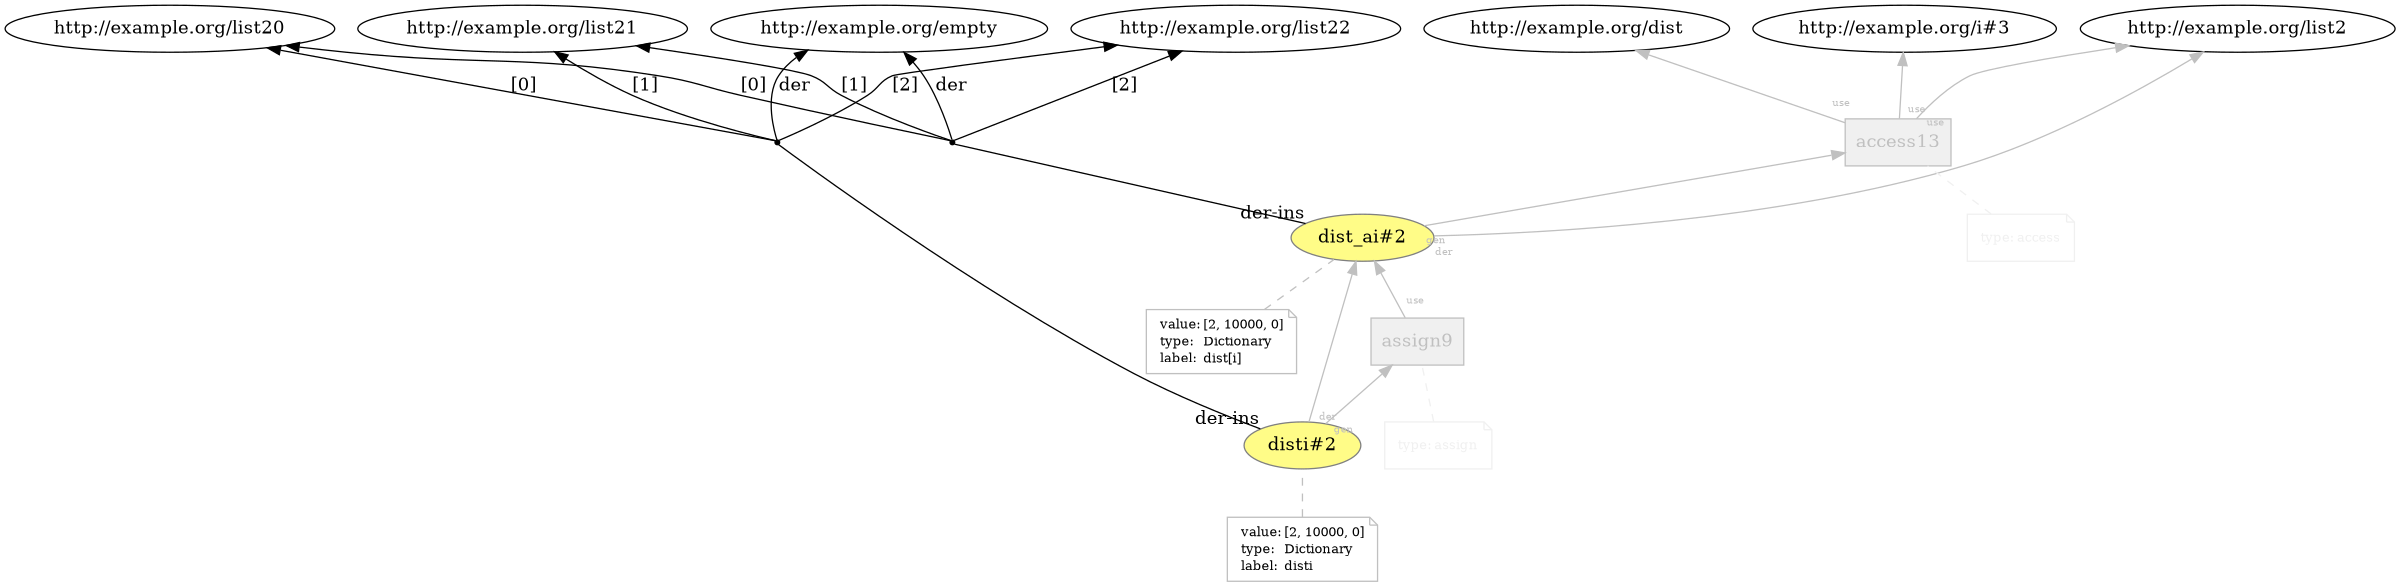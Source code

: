 digraph "PROV" { size="16,12"; rankdir="BT";
"http://example.org/dist_ai#2" [fillcolor="#FFFC87",color="#808080",style="filled",label="dist_ai#2",URL="http://example.org/dist_ai#2"]
"-attrs0" [color="gray",shape="note",fontsize="10",fontcolor="black",label=<<TABLE cellpadding="0" border="0">
	<TR>
	    <TD align="left">value:</TD>
	    <TD align="left">[2, 10000, 0]</TD>
	</TR>
	<TR>
	    <TD align="left">type:</TD>
	    <TD align="left">Dictionary</TD>
	</TR>
	<TR>
	    <TD align="left">label:</TD>
	    <TD align="left">dist[i]</TD>
	</TR>
</TABLE>>]
"-attrs0" -> "http://example.org/dist_ai#2" [color="gray",style="dashed",arrowhead="none"]
"bn0" [shape="point",label=""]
"http://example.org/dist_ai#2" -> "bn0" [arrowhead="none",taillabel="der-ins",color="#000000"]
"bn0" -> "http://example.org/empty" [labelfontsize="8",labeldistance="1.5",color="#000000",labelangle="60.0",rotation="20",label="der"]
"bn0" -> "http://example.org/list20" [labelfontsize="8",labeldistance="1.5",color="#000000",labelangle="60.0",rotation="20",label="[0]"]
"bn0" -> "http://example.org/list21" [labelfontsize="8",labeldistance="1.5",color="#000000",labelangle="60.0",rotation="20",label="[1]"]
"bn0" -> "http://example.org/list22" [labelfontsize="8",labeldistance="1.5",color="#000000",labelangle="60.0",rotation="20",label="[2]"]
"http://example.org/access13" [fillcolor="#F0F0F0",color="gray",shape="polygon",sides="4",style="filled",label="access13",URL="http://example.org/access13",fontcolor="gray"]
"-attrs1" [color="#F0F0F0",shape="note",fontsize="10",fontcolor="black",label=<<TABLE cellpadding="0" border="0">
	<TR>
	    <TD align="left"><font color="#F0F0F0">type:</font></TD>
	    <TD align="left"><font color="#F0F0F0">access</font></TD>
	</TR>
</TABLE>>]
"-attrs1" -> "http://example.org/access13" [color="#F0F0F0",style="dashed",arrowhead="none"]
"http://example.org/access13" -> "http://example.org/list2" [labelfontsize="8",labeldistance="1.5",labelangle="60.0",rotation="20",taillabel="use",fontcolor="gray",color="gray"]
"http://example.org/dist_ai#2" -> "http://example.org/list2" [labelfontsize="8",labeldistance="1.5",labelangle="60.0",rotation="20",taillabel="der",fontcolor="gray",color="gray"]
"http://example.org/dist_ai#2" -> "http://example.org/access13" [labelfontsize="8",labeldistance="1.5",labelangle="60.0",rotation="20",taillabel="gen",fontcolor="gray",color="gray"]
"http://example.org/access13" -> "http://example.org/dist" [labelfontsize="8",labeldistance="1.5",labelangle="60.0",rotation="20",taillabel="use",fontcolor="gray",color="gray"]
"http://example.org/access13" -> "http://example.org/i#3" [labelfontsize="8",labeldistance="1.5",labelangle="60.0",rotation="20",taillabel="use",fontcolor="gray",color="gray"]
"http://example.org/disti#2" [fillcolor="#FFFC87",color="#808080",style="filled",label="disti#2",URL="http://example.org/disti#2"]
"-attrs2" [color="gray",shape="note",fontsize="10",fontcolor="black",label=<<TABLE cellpadding="0" border="0">
	<TR>
	    <TD align="left">value:</TD>
	    <TD align="left">[2, 10000, 0]</TD>
	</TR>
	<TR>
	    <TD align="left">type:</TD>
	    <TD align="left">Dictionary</TD>
	</TR>
	<TR>
	    <TD align="left">label:</TD>
	    <TD align="left">disti</TD>
	</TR>
</TABLE>>]
"-attrs2" -> "http://example.org/disti#2" [color="gray",style="dashed",arrowhead="none"]
"bn1" [shape="point",label=""]
"http://example.org/disti#2" -> "bn1" [arrowhead="none",taillabel="der-ins",color="#000000"]
"bn1" -> "http://example.org/empty" [labelfontsize="8",labeldistance="1.5",color="#000000",labelangle="60.0",rotation="20",label="der"]
"bn1" -> "http://example.org/list20" [labelfontsize="8",labeldistance="1.5",color="#000000",labelangle="60.0",rotation="20",label="[0]"]
"bn1" -> "http://example.org/list21" [labelfontsize="8",labeldistance="1.5",color="#000000",labelangle="60.0",rotation="20",label="[1]"]
"bn1" -> "http://example.org/list22" [labelfontsize="8",labeldistance="1.5",color="#000000",labelangle="60.0",rotation="20",label="[2]"]
"http://example.org/assign9" [fillcolor="#F0F0F0",color="gray",shape="polygon",sides="4",style="filled",label="assign9",URL="http://example.org/assign9",fontcolor="gray"]
"-attrs3" [color="#F0F0F0",shape="note",fontsize="10",fontcolor="black",label=<<TABLE cellpadding="0" border="0">
	<TR>
	    <TD align="left"><font color="#F0F0F0">type:</font></TD>
	    <TD align="left"><font color="#F0F0F0">assign</font></TD>
	</TR>
</TABLE>>]
"-attrs3" -> "http://example.org/assign9" [color="#F0F0F0",style="dashed",arrowhead="none"]
"http://example.org/assign9" -> "http://example.org/dist_ai#2" [labelfontsize="8",labeldistance="1.5",labelangle="60.0",rotation="20",taillabel="use",fontcolor="gray",color="gray"]
"http://example.org/disti#2" -> "http://example.org/dist_ai#2" [labelfontsize="8",labeldistance="1.5",labelangle="60.0",rotation="20",taillabel="der",fontcolor="gray",color="gray"]
"http://example.org/disti#2" -> "http://example.org/assign9" [labelfontsize="8",labeldistance="1.5",labelangle="60.0",rotation="20",taillabel="gen",fontcolor="gray",color="gray"]
}